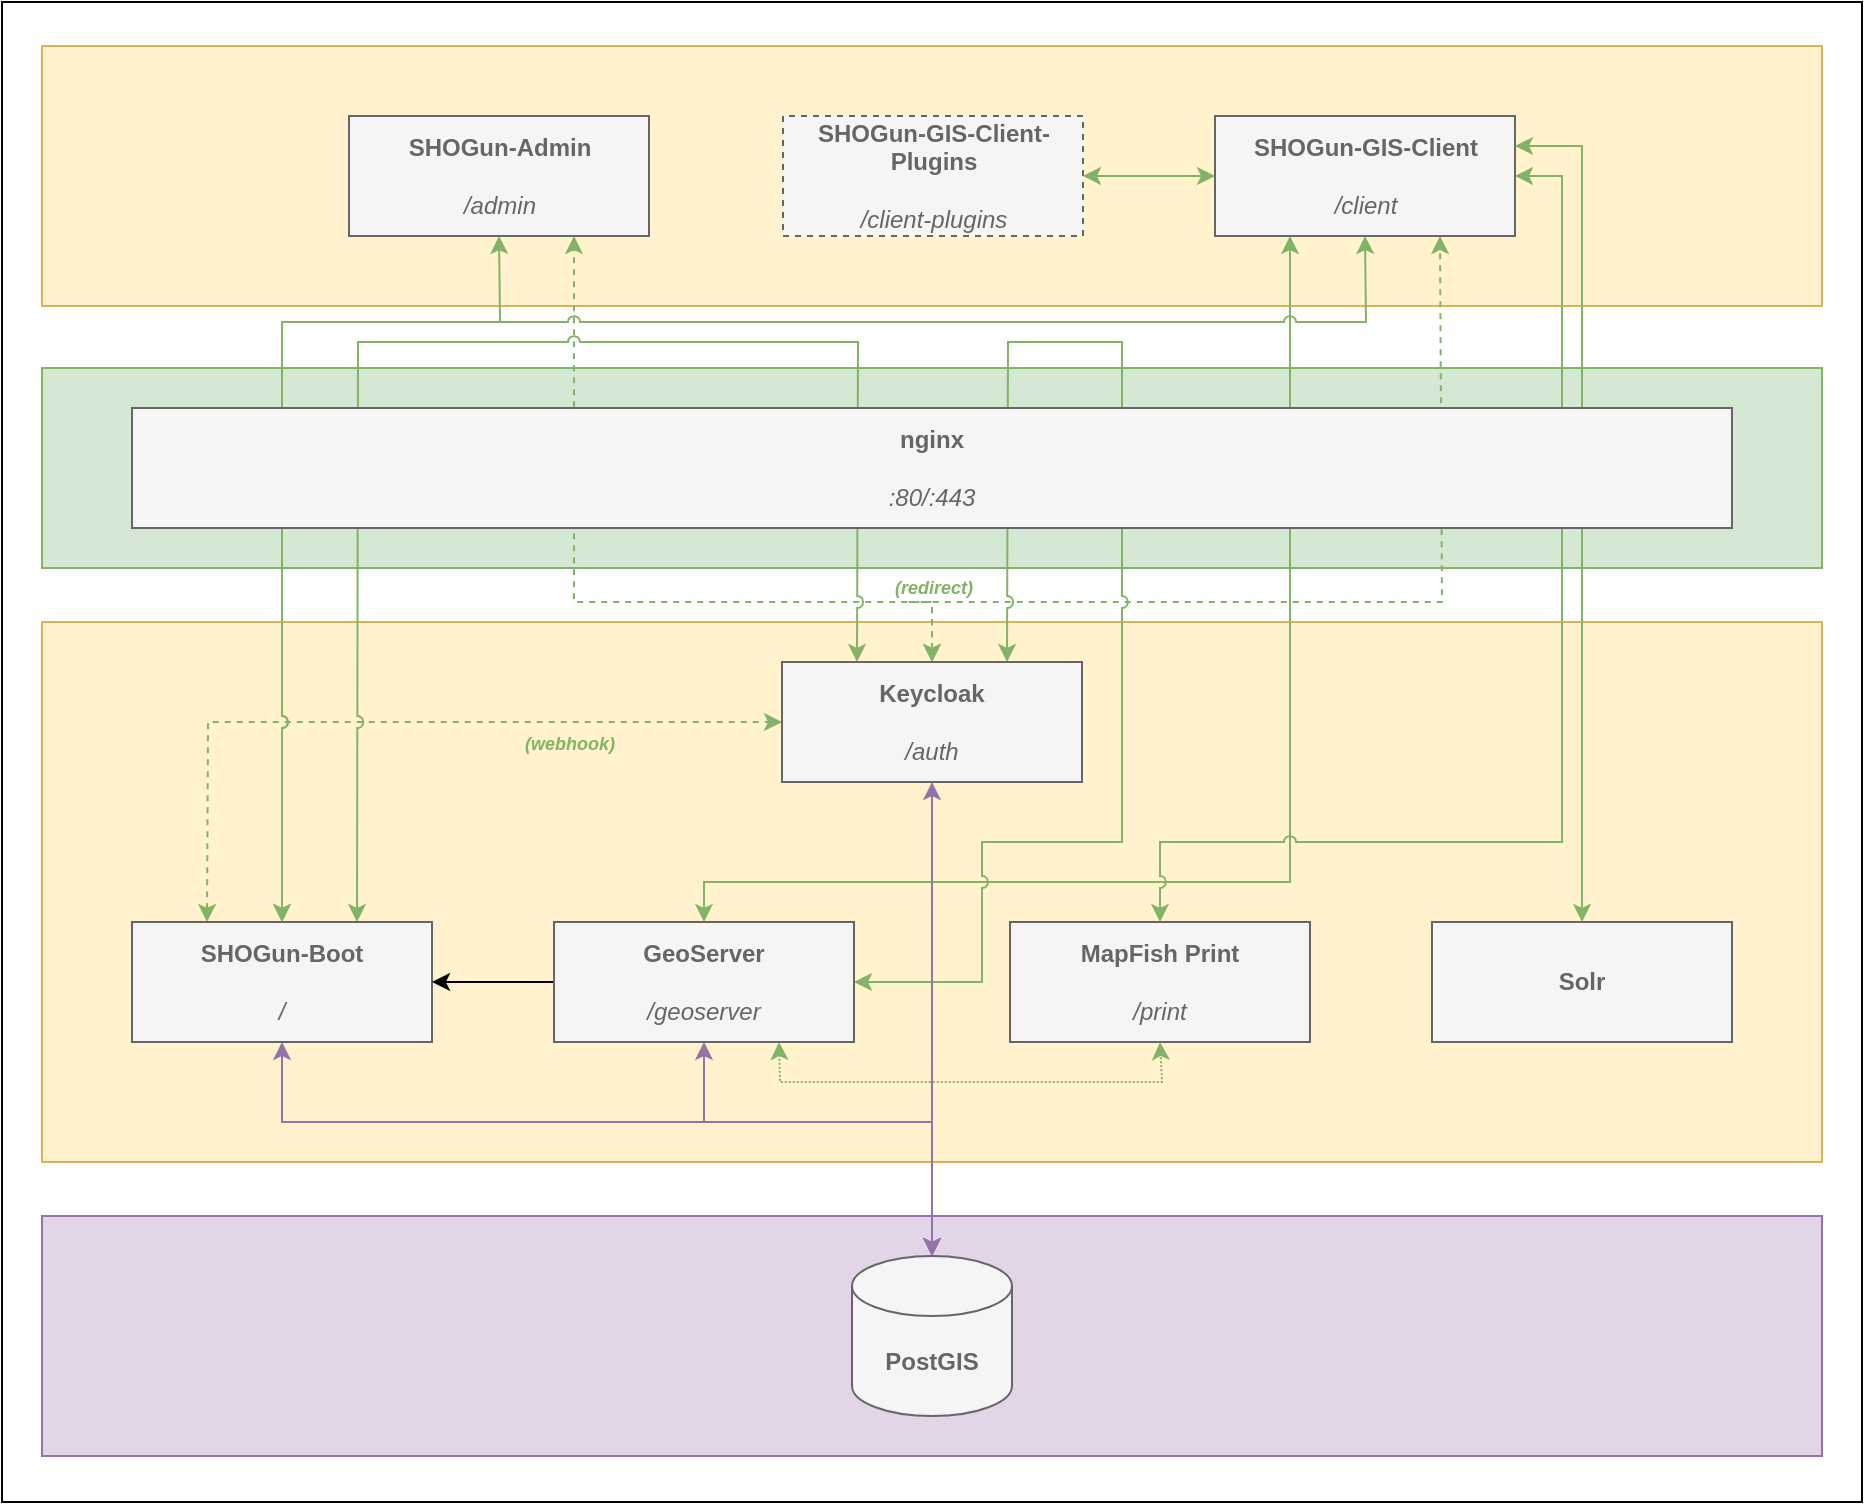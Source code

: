 <mxfile>
    <diagram id="TEYOMwNR_nRHj0mLjJrx" name="Page-1">
        <mxGraphModel dx="1349" dy="1949" grid="1" gridSize="10" guides="1" tooltips="1" connect="1" arrows="1" fold="1" page="1" pageScale="1" pageWidth="827" pageHeight="1169" math="0" shadow="0">
            <root>
                <mxCell id="0"/>
                <mxCell id="1" parent="0"/>
                <mxCell id="ZS14FdSe3F-_CQCXTmor-11" value="" style="rounded=0;whiteSpace=wrap;html=1;" parent="1" vertex="1">
                    <mxGeometry x="130" y="-330" width="930" height="750" as="geometry"/>
                </mxCell>
                <mxCell id="ZS14FdSe3F-_CQCXTmor-12" value="" style="rounded=0;whiteSpace=wrap;html=1;fillColor=#e1d5e7;strokeColor=#9673a6;" parent="1" vertex="1">
                    <mxGeometry x="150" y="277" width="890" height="120" as="geometry"/>
                </mxCell>
                <mxCell id="ZS14FdSe3F-_CQCXTmor-8" value="&lt;font color=&quot;#666666&quot;&gt;&lt;b&gt;PostGIS&lt;/b&gt;&lt;/font&gt;" style="shape=cylinder3;whiteSpace=wrap;html=1;boundedLbl=1;backgroundOutline=1;size=15;fillColor=#f5f5f5;strokeColor=#666666;fontColor=#333333;" parent="1" vertex="1">
                    <mxGeometry x="555" y="297" width="80" height="80" as="geometry"/>
                </mxCell>
                <mxCell id="ZS14FdSe3F-_CQCXTmor-13" value="" style="rounded=0;whiteSpace=wrap;html=1;fillColor=#d5e8d4;strokeColor=#82b366;" parent="1" vertex="1">
                    <mxGeometry x="150" y="-147" width="890" height="100" as="geometry"/>
                </mxCell>
                <mxCell id="ZS14FdSe3F-_CQCXTmor-14" value="" style="rounded=0;whiteSpace=wrap;html=1;fillColor=#fff2cc;strokeColor=#d6b656;" parent="1" vertex="1">
                    <mxGeometry x="150" y="-20" width="890" height="270" as="geometry"/>
                </mxCell>
                <mxCell id="ZS14FdSe3F-_CQCXTmor-16" value="" style="endArrow=classic;startArrow=classic;html=1;rounded=0;fontColor=#666666;entryX=0.5;entryY=0;entryDx=0;entryDy=0;entryPerimeter=0;exitX=0.5;exitY=1;exitDx=0;exitDy=0;fillColor=#e1d5e7;strokeColor=#9673a6;" parent="1" source="ZS14FdSe3F-_CQCXTmor-1" target="ZS14FdSe3F-_CQCXTmor-8" edge="1">
                    <mxGeometry width="50" height="50" relative="1" as="geometry">
                        <mxPoint x="70" y="310" as="sourcePoint"/>
                        <mxPoint x="120" y="260" as="targetPoint"/>
                        <Array as="points">
                            <mxPoint x="270" y="230"/>
                            <mxPoint x="490" y="230"/>
                            <mxPoint x="595" y="230"/>
                        </Array>
                    </mxGeometry>
                </mxCell>
                <mxCell id="ZS14FdSe3F-_CQCXTmor-18" value="" style="endArrow=classic;startArrow=classic;html=1;rounded=0;fontColor=#666666;entryX=0.5;entryY=0;entryDx=0;entryDy=0;entryPerimeter=0;exitX=0.5;exitY=1;exitDx=0;exitDy=0;fillColor=#e1d5e7;strokeColor=#9673a6;" parent="1" source="ZS14FdSe3F-_CQCXTmor-5" target="ZS14FdSe3F-_CQCXTmor-8" edge="1">
                    <mxGeometry width="50" height="50" relative="1" as="geometry">
                        <mxPoint x="200" y="370" as="sourcePoint"/>
                        <mxPoint x="250" y="320" as="targetPoint"/>
                        <Array as="points">
                            <mxPoint x="481" y="230"/>
                            <mxPoint x="595" y="230"/>
                        </Array>
                    </mxGeometry>
                </mxCell>
                <mxCell id="ZS14FdSe3F-_CQCXTmor-20" value="" style="rounded=0;whiteSpace=wrap;html=1;fillColor=#fff2cc;strokeColor=#d6b656;" parent="1" vertex="1">
                    <mxGeometry x="150" y="-308" width="890" height="130" as="geometry"/>
                </mxCell>
                <mxCell id="ZS14FdSe3F-_CQCXTmor-23" value="" style="endArrow=classic;startArrow=classic;html=1;rounded=0;fontColor=#666666;entryX=0.25;entryY=1;entryDx=0;entryDy=0;exitX=0.5;exitY=0;exitDx=0;exitDy=0;fillColor=#d5e8d4;strokeColor=#82b366;jumpStyle=arc;" parent="1" source="ZS14FdSe3F-_CQCXTmor-5" target="ZS14FdSe3F-_CQCXTmor-4" edge="1">
                    <mxGeometry width="50" height="50" relative="1" as="geometry">
                        <mxPoint x="550" as="sourcePoint"/>
                        <mxPoint x="600" y="-50" as="targetPoint"/>
                        <Array as="points">
                            <mxPoint x="481" y="110"/>
                            <mxPoint x="630" y="110"/>
                            <mxPoint x="774" y="110"/>
                            <mxPoint x="774" y="30"/>
                        </Array>
                    </mxGeometry>
                </mxCell>
                <mxCell id="nwjLgO_4h3HdMAYw9-3--2" value="" style="endArrow=classic;startArrow=classic;html=1;rounded=0;exitX=0.25;exitY=0;exitDx=0;exitDy=0;entryX=0;entryY=0.5;entryDx=0;entryDy=0;fillColor=#d5e8d4;strokeColor=#82b366;dashed=1;jumpStyle=none;" parent="1" source="ZS14FdSe3F-_CQCXTmor-1" target="ZS14FdSe3F-_CQCXTmor-6" edge="1">
                    <mxGeometry width="50" height="50" relative="1" as="geometry">
                        <mxPoint x="340" y="150" as="sourcePoint"/>
                        <mxPoint x="390" y="100" as="targetPoint"/>
                        <Array as="points">
                            <mxPoint x="233" y="30"/>
                            <mxPoint x="330" y="30"/>
                        </Array>
                    </mxGeometry>
                </mxCell>
                <mxCell id="ZS14FdSe3F-_CQCXTmor-24" value="" style="endArrow=classic;startArrow=classic;html=1;rounded=0;fontColor=#666666;entryX=0.75;entryY=1;entryDx=0;entryDy=0;exitX=0.5;exitY=0;exitDx=0;exitDy=0;fillColor=#d5e8d4;strokeColor=#82b366;dashed=1;" parent="1" source="ZS14FdSe3F-_CQCXTmor-6" target="ZS14FdSe3F-_CQCXTmor-4" edge="1">
                    <mxGeometry width="50" height="50" relative="1" as="geometry">
                        <mxPoint x="760" y="-30" as="sourcePoint"/>
                        <mxPoint x="810" y="-80" as="targetPoint"/>
                        <Array as="points">
                            <mxPoint x="595" y="-30"/>
                            <mxPoint x="583" y="-30"/>
                            <mxPoint x="850" y="-30"/>
                        </Array>
                    </mxGeometry>
                </mxCell>
                <mxCell id="ZS14FdSe3F-_CQCXTmor-25" value="" style="endArrow=classic;startArrow=classic;html=1;rounded=0;dashed=1;fontColor=#666666;entryX=0.75;entryY=1;entryDx=0;entryDy=0;exitX=0.5;exitY=0;exitDx=0;exitDy=0;fillColor=#d5e8d4;strokeColor=#82b366;" parent="1" source="ZS14FdSe3F-_CQCXTmor-6" target="ZS14FdSe3F-_CQCXTmor-3" edge="1">
                    <mxGeometry width="50" height="50" relative="1" as="geometry">
                        <mxPoint x="150" y="-30" as="sourcePoint"/>
                        <mxPoint x="200" y="-80" as="targetPoint"/>
                        <Array as="points">
                            <mxPoint x="595" y="-30"/>
                            <mxPoint x="416" y="-30"/>
                            <mxPoint x="416" y="-180"/>
                        </Array>
                    </mxGeometry>
                </mxCell>
                <mxCell id="nwjLgO_4h3HdMAYw9-3--5" value="" style="endArrow=classic;startArrow=classic;html=1;rounded=0;fontColor=#666666;exitX=0.5;exitY=0;exitDx=0;exitDy=0;fillColor=#d5e8d4;strokeColor=#82b366;entryX=1;entryY=0.5;entryDx=0;entryDy=0;jumpStyle=arc;" parent="1" source="nwjLgO_4h3HdMAYw9-3--1" target="ZS14FdSe3F-_CQCXTmor-4" edge="1">
                    <mxGeometry width="50" height="50" relative="1" as="geometry">
                        <mxPoint x="542" y="210.0" as="sourcePoint"/>
                        <mxPoint x="630" y="-228" as="targetPoint"/>
                        <Array as="points">
                            <mxPoint x="709" y="90"/>
                            <mxPoint x="910" y="90"/>
                            <mxPoint x="910" y="-160"/>
                            <mxPoint x="910" y="-243"/>
                        </Array>
                    </mxGeometry>
                </mxCell>
                <mxCell id="nwjLgO_4h3HdMAYw9-3--8" value="" style="endArrow=classic;startArrow=classic;html=1;rounded=0;fontColor=#666666;exitX=0.75;exitY=0;exitDx=0;exitDy=0;fillColor=#d5e8d4;strokeColor=#82b366;entryX=0.25;entryY=0;entryDx=0;entryDy=0;jumpStyle=arc;" parent="1" source="ZS14FdSe3F-_CQCXTmor-1" target="ZS14FdSe3F-_CQCXTmor-6" edge="1">
                    <mxGeometry width="50" height="50" relative="1" as="geometry">
                        <mxPoint x="252" y="95.0" as="sourcePoint"/>
                        <mxPoint x="555" y="-198" as="targetPoint"/>
                        <Array as="points">
                            <mxPoint x="308" y="-160"/>
                            <mxPoint x="558" y="-160"/>
                        </Array>
                    </mxGeometry>
                </mxCell>
                <mxCell id="nwjLgO_4h3HdMAYw9-3--9" value="" style="endArrow=classic;startArrow=classic;html=1;rounded=0;fontSize=8;fontColor=#82B366;entryX=1;entryY=0.5;entryDx=0;entryDy=0;exitX=0.75;exitY=0;exitDx=0;exitDy=0;fillColor=#d5e8d4;strokeColor=#82b366;jumpStyle=arc;" parent="1" source="ZS14FdSe3F-_CQCXTmor-6" target="ZS14FdSe3F-_CQCXTmor-5" edge="1">
                    <mxGeometry width="50" height="50" relative="1" as="geometry">
                        <mxPoint x="440" y="190" as="sourcePoint"/>
                        <mxPoint x="490" y="140" as="targetPoint"/>
                        <Array as="points">
                            <mxPoint x="633" y="-160"/>
                            <mxPoint x="690" y="-160"/>
                            <mxPoint x="690" y="90"/>
                            <mxPoint x="620" y="90"/>
                            <mxPoint x="620" y="160"/>
                        </Array>
                    </mxGeometry>
                </mxCell>
                <mxCell id="ZS14FdSe3F-_CQCXTmor-6" value="&lt;font color=&quot;#666666&quot;&gt;&lt;b&gt;Keycloak&lt;/b&gt;&lt;br&gt;&lt;br&gt;&lt;i&gt;/auth&lt;/i&gt;&lt;/font&gt;" style="rounded=0;whiteSpace=wrap;html=1;fillColor=#f5f5f5;fontColor=#333333;strokeColor=#666666;flipH=1;" parent="1" vertex="1">
                    <mxGeometry x="520" width="150" height="60" as="geometry"/>
                </mxCell>
                <mxCell id="nwjLgO_4h3HdMAYw9-3--3" value="&lt;i&gt;&lt;font color=&quot;#82b366&quot; style=&quot;font-size: 9px ; line-height: 1.2&quot;&gt;&lt;b&gt;(webhook)&lt;/b&gt;&lt;/font&gt;&lt;/i&gt;" style="text;html=1;strokeColor=none;fillColor=none;align=center;verticalAlign=middle;whiteSpace=wrap;rounded=0;" parent="1" vertex="1">
                    <mxGeometry x="362" y="30" width="104" height="20" as="geometry"/>
                </mxCell>
                <mxCell id="ZS14FdSe3F-_CQCXTmor-1" value="&lt;font color=&quot;#666666&quot;&gt;&lt;b&gt;SHOGun-Boot&lt;/b&gt;&lt;br&gt;&lt;br&gt;&lt;i&gt;/&lt;/i&gt;&lt;/font&gt;" style="rounded=0;whiteSpace=wrap;html=1;fillColor=#f5f5f5;fontColor=#333333;strokeColor=#666666;flipH=0;" parent="1" vertex="1">
                    <mxGeometry x="195" y="130" width="150" height="60" as="geometry"/>
                </mxCell>
                <mxCell id="27" value="" style="edgeStyle=none;html=1;" parent="1" source="ZS14FdSe3F-_CQCXTmor-5" target="ZS14FdSe3F-_CQCXTmor-1" edge="1">
                    <mxGeometry relative="1" as="geometry"/>
                </mxCell>
                <mxCell id="ZS14FdSe3F-_CQCXTmor-5" value="&lt;font color=&quot;#666666&quot;&gt;&lt;b&gt;GeoServer&lt;br&gt;&lt;/b&gt;&lt;br&gt;&lt;i&gt;/geoserver&lt;/i&gt;&lt;/font&gt;" style="rounded=0;whiteSpace=wrap;html=1;fillColor=#f5f5f5;fontColor=#333333;strokeColor=#666666;flipH=0;" parent="1" vertex="1">
                    <mxGeometry x="406" y="130" width="150" height="60" as="geometry"/>
                </mxCell>
                <mxCell id="nwjLgO_4h3HdMAYw9-3--1" value="&lt;font color=&quot;#666666&quot;&gt;&lt;b&gt;MapFish Print&lt;/b&gt;&lt;br&gt;&lt;br&gt;&lt;i&gt;/print&lt;/i&gt;&lt;/font&gt;" style="rounded=0;whiteSpace=wrap;html=1;fillColor=#f5f5f5;fontColor=#333333;strokeColor=#666666;flipH=0;" parent="1" vertex="1">
                    <mxGeometry x="634" y="130" width="150" height="60" as="geometry"/>
                </mxCell>
                <mxCell id="nwjLgO_4h3HdMAYw9-3--4" value="" style="endArrow=classic;startArrow=classic;html=1;rounded=0;exitX=0.75;exitY=1;exitDx=0;exitDy=0;entryX=0.5;entryY=1;entryDx=0;entryDy=0;fillColor=#d5e8d4;strokeColor=#82b366;jumpStyle=arc;dashed=1;dashPattern=1 1;" parent="1" source="ZS14FdSe3F-_CQCXTmor-5" target="nwjLgO_4h3HdMAYw9-3--1" edge="1">
                    <mxGeometry width="50" height="50" relative="1" as="geometry">
                        <mxPoint x="804" y="267" as="sourcePoint"/>
                        <mxPoint x="837" y="182" as="targetPoint"/>
                        <Array as="points">
                            <mxPoint x="519" y="210"/>
                            <mxPoint x="710" y="210"/>
                        </Array>
                    </mxGeometry>
                </mxCell>
                <mxCell id="25" value="&lt;i&gt;&lt;font size=&quot;1&quot; color=&quot;#82b366&quot;&gt;&lt;b style=&quot;font-size: 9px&quot;&gt;(redirect)&lt;/b&gt;&lt;/font&gt;&lt;/i&gt;" style="text;html=1;strokeColor=none;fillColor=none;align=center;verticalAlign=middle;whiteSpace=wrap;rounded=0;" parent="1" vertex="1">
                    <mxGeometry x="571" y="-44" width="50" height="12" as="geometry"/>
                </mxCell>
                <mxCell id="ZS14FdSe3F-_CQCXTmor-22" value="" style="endArrow=classic;startArrow=classic;html=1;rounded=0;fontColor=#666666;exitX=0.5;exitY=0;exitDx=0;exitDy=0;fillColor=#d5e8d4;strokeColor=#82b366;jumpStyle=arc;entryX=0.5;entryY=1;entryDx=0;entryDy=0;" parent="1" source="ZS14FdSe3F-_CQCXTmor-1" target="ZS14FdSe3F-_CQCXTmor-4" edge="1">
                    <mxGeometry width="50" height="50" relative="1" as="geometry">
                        <mxPoint x="510" y="-30" as="sourcePoint"/>
                        <mxPoint x="810" y="-210" as="targetPoint"/>
                        <Array as="points">
                            <mxPoint x="270" y="-170"/>
                            <mxPoint x="545" y="-170"/>
                            <mxPoint x="812" y="-170"/>
                        </Array>
                    </mxGeometry>
                </mxCell>
                <mxCell id="ZS14FdSe3F-_CQCXTmor-21" value="" style="endArrow=classic;startArrow=classic;html=1;rounded=0;fontColor=#666666;entryX=0.5;entryY=1;entryDx=0;entryDy=0;exitX=0.5;exitY=0;exitDx=0;exitDy=0;fillColor=#d5e8d4;strokeColor=#82b366;jumpStyle=arc;" parent="1" source="ZS14FdSe3F-_CQCXTmor-1" target="ZS14FdSe3F-_CQCXTmor-3" edge="1">
                    <mxGeometry width="50" height="50" relative="1" as="geometry">
                        <mxPoint x="90" y="-40" as="sourcePoint"/>
                        <mxPoint x="140" y="-90" as="targetPoint"/>
                        <Array as="points">
                            <mxPoint x="270" y="-170"/>
                            <mxPoint x="379" y="-170"/>
                        </Array>
                    </mxGeometry>
                </mxCell>
                <mxCell id="32" value="&lt;font color=&quot;#666666&quot;&gt;&lt;b&gt;Solr&lt;/b&gt;&lt;br&gt;&lt;/font&gt;" style="rounded=0;whiteSpace=wrap;html=1;fillColor=#f5f5f5;fontColor=#333333;strokeColor=#666666;flipH=0;" parent="1" vertex="1">
                    <mxGeometry x="845" y="130" width="150" height="60" as="geometry"/>
                </mxCell>
                <mxCell id="33" value="" style="endArrow=classic;startArrow=classic;html=1;rounded=0;fontColor=#666666;entryX=0.5;entryY=0;entryDx=0;entryDy=0;entryPerimeter=0;exitX=0.5;exitY=1;exitDx=0;exitDy=0;fillColor=#e1d5e7;strokeColor=#9673a6;" parent="1" source="ZS14FdSe3F-_CQCXTmor-6" target="ZS14FdSe3F-_CQCXTmor-8" edge="1">
                    <mxGeometry width="50" height="50" relative="1" as="geometry">
                        <mxPoint x="491" y="200" as="sourcePoint"/>
                        <mxPoint x="605" y="400" as="targetPoint"/>
                        <Array as="points"/>
                    </mxGeometry>
                </mxCell>
                <mxCell id="34" value="" style="group" parent="1" vertex="1" connectable="0">
                    <mxGeometry x="303.5" y="-273" width="583" height="60" as="geometry"/>
                </mxCell>
                <mxCell id="ZS14FdSe3F-_CQCXTmor-3" value="&lt;font color=&quot;#666666&quot;&gt;&lt;b&gt;SHOGun-Admin&lt;/b&gt;&lt;br&gt;&lt;br&gt;&lt;i&gt;/admin&lt;/i&gt;&lt;/font&gt;" style="rounded=0;whiteSpace=wrap;html=1;fillColor=#f5f5f5;fontColor=#333333;strokeColor=#666666;flipH=1;" parent="34" vertex="1">
                    <mxGeometry width="150" height="60" as="geometry"/>
                </mxCell>
                <mxCell id="ZS14FdSe3F-_CQCXTmor-4" value="&lt;font color=&quot;#666666&quot;&gt;&lt;b&gt;SHOGun-GIS-Client&lt;br&gt;&lt;/b&gt;&lt;br&gt;&lt;i&gt;/client&lt;/i&gt;&lt;/font&gt;" style="rounded=0;whiteSpace=wrap;html=1;fillColor=#f5f5f5;fontColor=#333333;strokeColor=#666666;flipH=1;" parent="34" vertex="1">
                    <mxGeometry x="433" width="150" height="60" as="geometry"/>
                </mxCell>
                <mxCell id="2" value="&lt;font color=&quot;#666666&quot;&gt;&lt;b&gt;SHOGun-GIS-Client-Plugins&lt;br&gt;&lt;/b&gt;&lt;br&gt;&lt;i&gt;/client-plugins&lt;/i&gt;&lt;/font&gt;" style="rounded=0;whiteSpace=wrap;html=1;fillColor=#f5f5f5;fontColor=#333333;strokeColor=#666666;flipH=1;dashed=1;" parent="34" vertex="1">
                    <mxGeometry x="217" width="150" height="60" as="geometry"/>
                </mxCell>
                <mxCell id="3" value="" style="endArrow=classic;startArrow=classic;html=1;entryX=1;entryY=0.5;entryDx=0;entryDy=0;exitX=0;exitY=0.5;exitDx=0;exitDy=0;fillColor=#60a917;strokeColor=#82B366;" parent="34" source="ZS14FdSe3F-_CQCXTmor-4" target="2" edge="1">
                    <mxGeometry width="50" height="50" relative="1" as="geometry">
                        <mxPoint x="705" y="-643" as="sourcePoint"/>
                        <mxPoint x="755" y="-693" as="targetPoint"/>
                    </mxGeometry>
                </mxCell>
                <mxCell id="35" value="" style="endArrow=classic;startArrow=classic;html=1;rounded=0;fontColor=#666666;exitX=0.5;exitY=0;exitDx=0;exitDy=0;fillColor=#d5e8d4;strokeColor=#82b366;jumpStyle=arc;entryX=1;entryY=0.25;entryDx=0;entryDy=0;" parent="1" source="32" target="ZS14FdSe3F-_CQCXTmor-4" edge="1">
                    <mxGeometry width="50" height="50" relative="1" as="geometry">
                        <mxPoint x="719" y="140" as="sourcePoint"/>
                        <mxPoint x="896.5" y="-233" as="targetPoint"/>
                        <Array as="points">
                            <mxPoint x="920" y="100"/>
                            <mxPoint x="920" y="-150"/>
                            <mxPoint x="920" y="-258"/>
                        </Array>
                    </mxGeometry>
                </mxCell>
                <mxCell id="ZS14FdSe3F-_CQCXTmor-2" value="&lt;font color=&quot;#666666&quot;&gt;&lt;b&gt;nginx&lt;/b&gt;&lt;br&gt;&lt;br&gt;&lt;i&gt;:80/:443&lt;/i&gt;&lt;/font&gt;" style="rounded=0;whiteSpace=wrap;html=1;fillColor=#f5f5f5;fontColor=#333333;strokeColor=#666666;" parent="1" vertex="1">
                    <mxGeometry x="195" y="-127" width="800" height="60" as="geometry"/>
                </mxCell>
            </root>
        </mxGraphModel>
    </diagram>
</mxfile>
